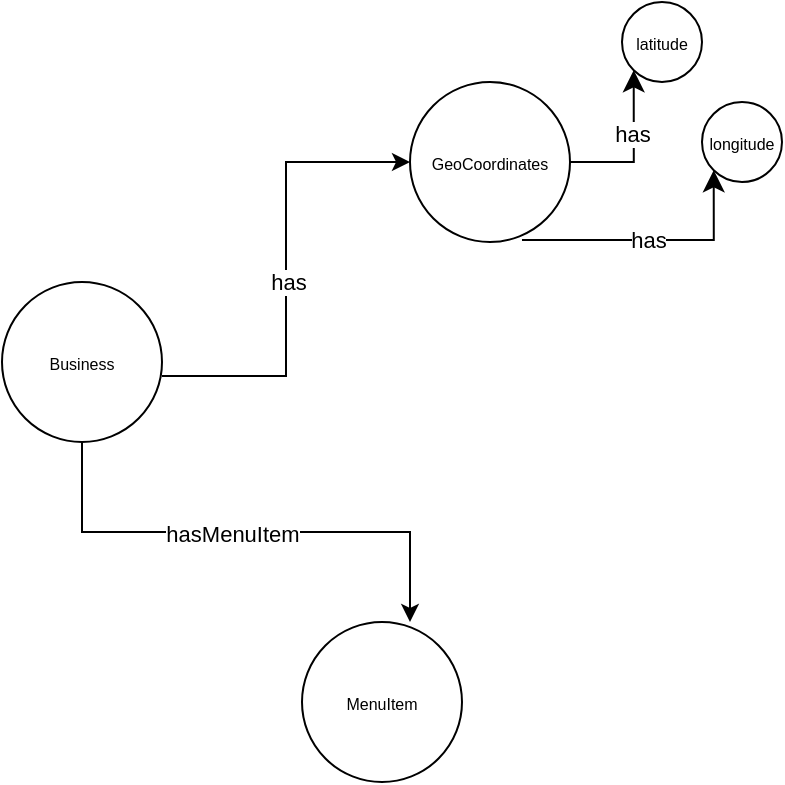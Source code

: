 <mxfile version="22.1.8" type="device">
  <diagram name="Seite-1" id="xa_oGDJEwSHOwQFdE7kF">
    <mxGraphModel dx="948" dy="502" grid="1" gridSize="10" guides="1" tooltips="1" connect="1" arrows="1" fold="1" page="1" pageScale="1" pageWidth="827" pageHeight="1169" math="0" shadow="0">
      <root>
        <mxCell id="0" />
        <mxCell id="1" parent="0" />
        <mxCell id="TMElT5WB7t-eJnyOjiA0-1" value="&lt;font style=&quot;font-size: 8px;&quot;&gt;Business&lt;/font&gt;" style="ellipse;whiteSpace=wrap;html=1;aspect=fixed;" vertex="1" parent="1">
          <mxGeometry x="130" y="190" width="80" height="80" as="geometry" />
        </mxCell>
        <mxCell id="TMElT5WB7t-eJnyOjiA0-5" style="edgeStyle=orthogonalEdgeStyle;rounded=0;orthogonalLoop=1;jettySize=auto;html=1;exitX=1;exitY=0.588;exitDx=0;exitDy=0;exitPerimeter=0;entryX=0;entryY=0.5;entryDx=0;entryDy=0;" edge="1" parent="1" source="TMElT5WB7t-eJnyOjiA0-1" target="TMElT5WB7t-eJnyOjiA0-2">
          <mxGeometry relative="1" as="geometry">
            <mxPoint x="290" y="310" as="targetPoint" />
          </mxGeometry>
        </mxCell>
        <mxCell id="TMElT5WB7t-eJnyOjiA0-6" value="has" style="edgeLabel;html=1;align=center;verticalAlign=middle;resizable=0;points=[];" vertex="1" connectable="0" parent="TMElT5WB7t-eJnyOjiA0-5">
          <mxGeometry x="-0.056" y="-1" relative="1" as="geometry">
            <mxPoint as="offset" />
          </mxGeometry>
        </mxCell>
        <mxCell id="TMElT5WB7t-eJnyOjiA0-2" value="&lt;font style=&quot;font-size: 8px;&quot;&gt;GeoCoordinates&lt;/font&gt;" style="ellipse;whiteSpace=wrap;html=1;aspect=fixed;" vertex="1" parent="1">
          <mxGeometry x="334" y="90" width="80" height="80" as="geometry" />
        </mxCell>
        <mxCell id="TMElT5WB7t-eJnyOjiA0-7" value="&lt;font style=&quot;font-size: 8px;&quot;&gt;latitude&lt;/font&gt;" style="ellipse;whiteSpace=wrap;html=1;aspect=fixed;" vertex="1" parent="1">
          <mxGeometry x="440" y="50" width="40" height="40" as="geometry" />
        </mxCell>
        <mxCell id="TMElT5WB7t-eJnyOjiA0-8" value="&lt;font style=&quot;font-size: 8px;&quot;&gt;longitude&lt;/font&gt;" style="ellipse;whiteSpace=wrap;html=1;aspect=fixed;" vertex="1" parent="1">
          <mxGeometry x="480" y="100" width="40" height="40" as="geometry" />
        </mxCell>
        <mxCell id="TMElT5WB7t-eJnyOjiA0-9" value="" style="edgeStyle=segmentEdgeStyle;endArrow=classic;html=1;curved=0;rounded=0;endSize=8;startSize=8;entryX=0;entryY=1;entryDx=0;entryDy=0;exitX=0.7;exitY=0.988;exitDx=0;exitDy=0;exitPerimeter=0;" edge="1" parent="1" source="TMElT5WB7t-eJnyOjiA0-2" target="TMElT5WB7t-eJnyOjiA0-8">
          <mxGeometry width="50" height="50" relative="1" as="geometry">
            <mxPoint x="390" y="290" as="sourcePoint" />
            <mxPoint x="440" y="240" as="targetPoint" />
          </mxGeometry>
        </mxCell>
        <mxCell id="TMElT5WB7t-eJnyOjiA0-10" value="has" style="edgeLabel;html=1;align=center;verticalAlign=middle;resizable=0;points=[];" vertex="1" connectable="0" parent="TMElT5WB7t-eJnyOjiA0-9">
          <mxGeometry x="-0.036" relative="1" as="geometry">
            <mxPoint as="offset" />
          </mxGeometry>
        </mxCell>
        <mxCell id="TMElT5WB7t-eJnyOjiA0-11" value="" style="edgeStyle=segmentEdgeStyle;endArrow=classic;html=1;curved=0;rounded=0;endSize=8;startSize=8;entryX=0;entryY=1;entryDx=0;entryDy=0;" edge="1" parent="1" source="TMElT5WB7t-eJnyOjiA0-2" target="TMElT5WB7t-eJnyOjiA0-7">
          <mxGeometry width="50" height="50" relative="1" as="geometry">
            <mxPoint x="390" y="290" as="sourcePoint" />
            <mxPoint x="440" y="240" as="targetPoint" />
          </mxGeometry>
        </mxCell>
        <mxCell id="TMElT5WB7t-eJnyOjiA0-12" value="has" style="edgeLabel;html=1;align=center;verticalAlign=middle;resizable=0;points=[];" vertex="1" connectable="0" parent="TMElT5WB7t-eJnyOjiA0-11">
          <mxGeometry x="0.181" y="1" relative="1" as="geometry">
            <mxPoint as="offset" />
          </mxGeometry>
        </mxCell>
        <mxCell id="TMElT5WB7t-eJnyOjiA0-13" value="&lt;font style=&quot;font-size: 8px;&quot;&gt;MenuItem&lt;/font&gt;" style="ellipse;whiteSpace=wrap;html=1;aspect=fixed;" vertex="1" parent="1">
          <mxGeometry x="280" y="360" width="80" height="80" as="geometry" />
        </mxCell>
        <mxCell id="TMElT5WB7t-eJnyOjiA0-14" style="edgeStyle=orthogonalEdgeStyle;rounded=0;orthogonalLoop=1;jettySize=auto;html=1;exitX=0.5;exitY=1;exitDx=0;exitDy=0;entryX=0.675;entryY=0;entryDx=0;entryDy=0;entryPerimeter=0;" edge="1" parent="1" source="TMElT5WB7t-eJnyOjiA0-1" target="TMElT5WB7t-eJnyOjiA0-13">
          <mxGeometry relative="1" as="geometry">
            <mxPoint x="344" y="140" as="targetPoint" />
            <mxPoint x="220" y="247" as="sourcePoint" />
          </mxGeometry>
        </mxCell>
        <mxCell id="TMElT5WB7t-eJnyOjiA0-15" value="hasMenuItem" style="edgeLabel;html=1;align=center;verticalAlign=middle;resizable=0;points=[];" vertex="1" connectable="0" parent="TMElT5WB7t-eJnyOjiA0-14">
          <mxGeometry x="-0.056" y="-1" relative="1" as="geometry">
            <mxPoint as="offset" />
          </mxGeometry>
        </mxCell>
      </root>
    </mxGraphModel>
  </diagram>
</mxfile>
